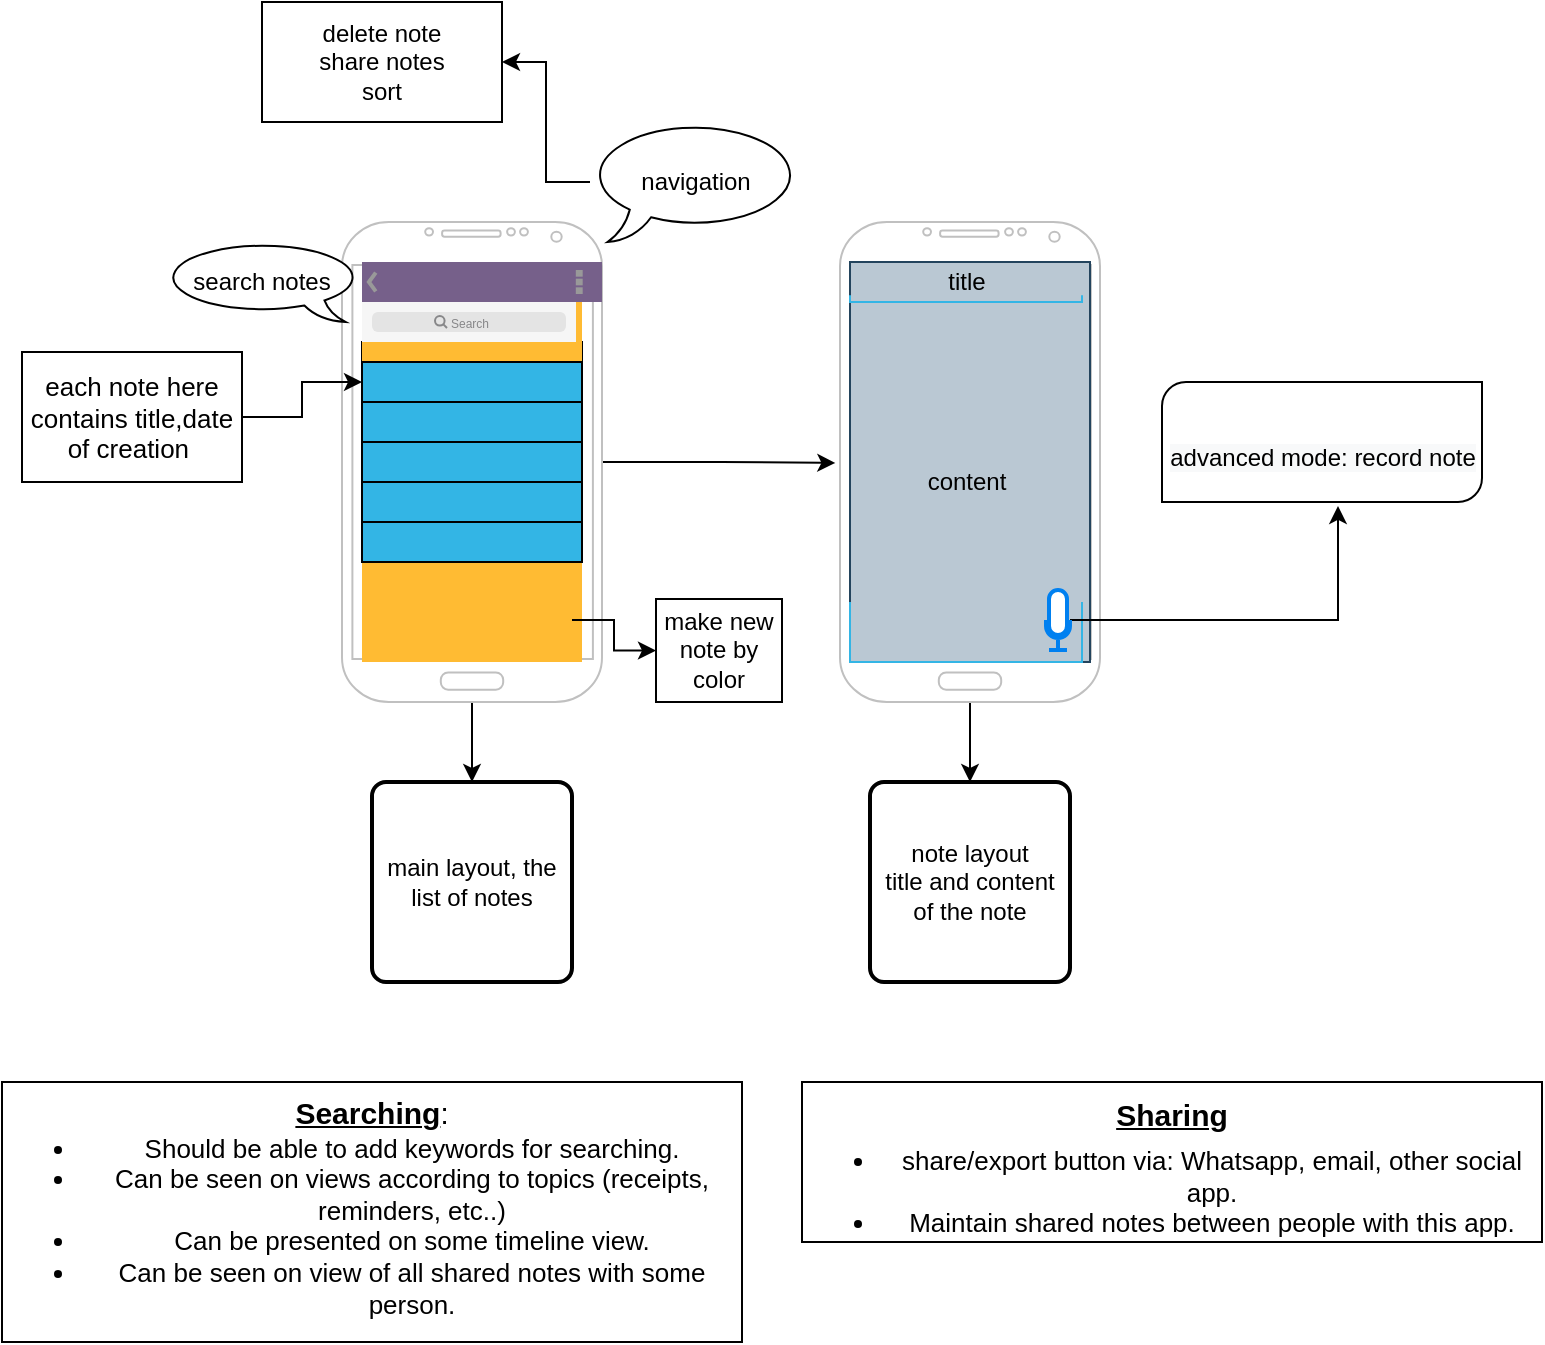 <mxfile version="13.6.2" type="github">
  <diagram id="NjkErYbUsRQ1AUJ4HnzR" name="Page-1">
    <mxGraphModel dx="677" dy="363" grid="1" gridSize="10" guides="1" tooltips="1" connect="1" arrows="1" fold="1" page="1" pageScale="1" pageWidth="827" pageHeight="1169" background="#ffffff" math="0" shadow="0">
      <root>
        <mxCell id="0" />
        <mxCell id="1" parent="0" />
        <mxCell id="agwDChlDLnxI1bS5gnW9-53" style="edgeStyle=orthogonalEdgeStyle;rounded=0;orthogonalLoop=1;jettySize=auto;html=1;entryX=-0.018;entryY=0.502;entryDx=0;entryDy=0;entryPerimeter=0;" parent="1" source="agwDChlDLnxI1bS5gnW9-20" target="agwDChlDLnxI1bS5gnW9-22" edge="1">
          <mxGeometry relative="1" as="geometry" />
        </mxCell>
        <mxCell id="agwDChlDLnxI1bS5gnW9-54" style="edgeStyle=orthogonalEdgeStyle;rounded=0;orthogonalLoop=1;jettySize=auto;html=1;" parent="1" source="agwDChlDLnxI1bS5gnW9-20" target="agwDChlDLnxI1bS5gnW9-55" edge="1">
          <mxGeometry relative="1" as="geometry">
            <mxPoint x="255" y="440" as="targetPoint" />
          </mxGeometry>
        </mxCell>
        <mxCell id="agwDChlDLnxI1bS5gnW9-20" value="" style="verticalLabelPosition=bottom;verticalAlign=top;html=1;shadow=0;dashed=0;strokeWidth=1;shape=mxgraph.android.phone2;strokeColor=#c0c0c0;" parent="1" vertex="1">
          <mxGeometry x="190" y="140" width="130" height="240" as="geometry" />
        </mxCell>
        <mxCell id="agwDChlDLnxI1bS5gnW9-57" style="edgeStyle=orthogonalEdgeStyle;rounded=0;orthogonalLoop=1;jettySize=auto;html=1;" parent="1" source="agwDChlDLnxI1bS5gnW9-22" target="agwDChlDLnxI1bS5gnW9-56" edge="1">
          <mxGeometry relative="1" as="geometry" />
        </mxCell>
        <mxCell id="agwDChlDLnxI1bS5gnW9-22" value="" style="verticalLabelPosition=bottom;verticalAlign=top;html=1;shadow=0;dashed=0;strokeWidth=1;shape=mxgraph.android.phone2;strokeColor=#c0c0c0;" parent="1" vertex="1">
          <mxGeometry x="439" y="140" width="130" height="240" as="geometry" />
        </mxCell>
        <mxCell id="agwDChlDLnxI1bS5gnW9-35" value="" style="strokeWidth=1;html=1;shadow=0;dashed=0;shape=mxgraph.android.action_bar;fillColor=#76608a;strokeColor=#432D57;strokeWidth=2;fontColor=#ffffff;" parent="1" vertex="1">
          <mxGeometry x="200" y="160" width="120" height="20" as="geometry" />
        </mxCell>
        <mxCell id="r0jqw6cAFXToY9zP-WhT-2" style="edgeStyle=orthogonalEdgeStyle;rounded=0;orthogonalLoop=1;jettySize=auto;html=1;entryX=1;entryY=0.5;entryDx=0;entryDy=0;" parent="1" source="agwDChlDLnxI1bS5gnW9-32" target="r0jqw6cAFXToY9zP-WhT-1" edge="1">
          <mxGeometry relative="1" as="geometry">
            <mxPoint x="140" y="60" as="targetPoint" />
          </mxGeometry>
        </mxCell>
        <mxCell id="agwDChlDLnxI1bS5gnW9-32" value="navigation" style="whiteSpace=wrap;html=1;shape=mxgraph.basic.oval_callout;direction=east;flipV=0;flipH=0;" parent="1" vertex="1">
          <mxGeometry x="314" y="90" width="106" height="60" as="geometry" />
        </mxCell>
        <mxCell id="agwDChlDLnxI1bS5gnW9-38" value="" style="verticalLabelPosition=bottom;verticalAlign=top;html=1;shadow=0;dashed=0;strokeWidth=1;shape=rect;fillColor=#33b5e5;" parent="1" vertex="1">
          <mxGeometry x="200" y="200" width="110" height="20" as="geometry" />
        </mxCell>
        <mxCell id="agwDChlDLnxI1bS5gnW9-39" value="" style="verticalLabelPosition=bottom;verticalAlign=top;html=1;shadow=0;dashed=0;strokeWidth=1;shape=rect;fillColor=#33b5e5;" parent="1" vertex="1">
          <mxGeometry x="200" y="220" width="110" height="20" as="geometry" />
        </mxCell>
        <mxCell id="agwDChlDLnxI1bS5gnW9-46" value="" style="verticalLabelPosition=bottom;verticalAlign=top;html=1;shadow=0;dashed=0;strokeWidth=1;strokeColor=none;shape=rect;fillColor=#ffbb33;" parent="1" vertex="1">
          <mxGeometry x="200" y="180" width="110" height="180" as="geometry" />
        </mxCell>
        <mxCell id="agwDChlDLnxI1bS5gnW9-48" value="" style="verticalLabelPosition=bottom;verticalAlign=top;html=1;shadow=0;dashed=0;strokeWidth=1;shape=rect;fillColor=#33b5e5;" parent="1" vertex="1">
          <mxGeometry x="200" y="250" width="110" height="20" as="geometry" />
        </mxCell>
        <mxCell id="agwDChlDLnxI1bS5gnW9-41" value="" style="verticalLabelPosition=bottom;verticalAlign=top;html=1;shadow=0;dashed=0;strokeWidth=1;shape=rect;fillColor=#33b5e5;" parent="1" vertex="1">
          <mxGeometry x="200" y="290" width="110" height="20" as="geometry" />
        </mxCell>
        <mxCell id="agwDChlDLnxI1bS5gnW9-40" value="" style="verticalLabelPosition=bottom;verticalAlign=top;html=1;shadow=0;dashed=0;strokeWidth=1;shape=rect;fillColor=#33b5e5;" parent="1" vertex="1">
          <mxGeometry x="200" y="270" width="110" height="20" as="geometry" />
        </mxCell>
        <mxCell id="agwDChlDLnxI1bS5gnW9-49" value="" style="verticalLabelPosition=bottom;verticalAlign=top;html=1;shadow=0;dashed=0;strokeWidth=1;strokeColor=#23445d;shape=rect;fillColor=#bac8d3;" parent="1" vertex="1">
          <mxGeometry x="444" y="160" width="120" height="200" as="geometry" />
        </mxCell>
        <mxCell id="agwDChlDLnxI1bS5gnW9-51" value="title" style="strokeWidth=1;html=1;shadow=0;dashed=0;shape=mxgraph.android.textfield;align=center;strokeColor=#33b5e5;pointerEvents=1" parent="1" vertex="1">
          <mxGeometry x="444" y="160" width="116" height="20" as="geometry" />
        </mxCell>
        <mxCell id="agwDChlDLnxI1bS5gnW9-52" value="content" style="strokeWidth=1;html=1;shadow=0;dashed=0;shape=mxgraph.android.textfield;align=center;strokeColor=#33b5e5;pointerEvents=1" parent="1" vertex="1">
          <mxGeometry x="444" y="180" width="116" height="180" as="geometry" />
        </mxCell>
        <mxCell id="agwDChlDLnxI1bS5gnW9-55" value="main layout, the list of notes&lt;span style=&quot;color: rgba(0 , 0 , 0 , 0) ; font-family: monospace ; font-size: 0px&quot;&gt;%3CmxGraphModel%3E%3Croot%3E%3CmxCell%20id%3D%220%22%2F%3E%3CmxCell%20id%3D%221%22%20parent%3D%220%22%2F%3E%3CmxCell%20id%3D%222%22%20value%3D%22title%22%20style%3D%22strokeWidth%3D1%3Bhtml%3D1%3Bshadow%3D0%3Bdashed%3D0%3Bshape%3Dmxgraph.android.textfield%3Balign%3Dcenter%3BstrokeColor%3D%2333b5e5%3BpointerEvents%3D1%22%20vertex%3D%221%22%20parent%3D%221%22%3E%3CmxGeometry%20x%3D%22444%22%20y%3D%22160%22%20width%3D%22116%22%20height%3D%2220%22%20as%3D%22geometry%22%2F%3E%3C%2FmxCell%3E%3C%2Froot%3E%3C%2FmxGraphModel%3E&lt;/span&gt;" style="rounded=1;whiteSpace=wrap;html=1;absoluteArcSize=1;arcSize=14;strokeWidth=2;" parent="1" vertex="1">
          <mxGeometry x="205" y="420" width="100" height="100" as="geometry" />
        </mxCell>
        <mxCell id="agwDChlDLnxI1bS5gnW9-56" value="note layout&lt;br&gt;title and content of the note" style="rounded=1;whiteSpace=wrap;html=1;absoluteArcSize=1;arcSize=14;strokeWidth=2;" parent="1" vertex="1">
          <mxGeometry x="454" y="420" width="100" height="100" as="geometry" />
        </mxCell>
        <mxCell id="r0jqw6cAFXToY9zP-WhT-1" value="delete note&lt;br&gt;share notes&lt;br&gt;sort" style="rounded=0;whiteSpace=wrap;html=1;" parent="1" vertex="1">
          <mxGeometry x="150" y="30" width="120" height="60" as="geometry" />
        </mxCell>
        <mxCell id="r0jqw6cAFXToY9zP-WhT-5" style="edgeStyle=orthogonalEdgeStyle;rounded=0;orthogonalLoop=1;jettySize=auto;html=1;" parent="1" source="r0jqw6cAFXToY9zP-WhT-4" target="r0jqw6cAFXToY9zP-WhT-6" edge="1">
          <mxGeometry relative="1" as="geometry">
            <mxPoint x="350" y="339" as="targetPoint" />
          </mxGeometry>
        </mxCell>
        <mxCell id="r0jqw6cAFXToY9zP-WhT-4" value="" style="shape=image;html=1;verticalAlign=top;verticalLabelPosition=bottom;labelBackgroundColor=#ffffff;imageAspect=0;aspect=fixed;image=https://cdn4.iconfinder.com/data/icons/ionicons/512/icon-plus-circled-128.png" parent="1" vertex="1">
          <mxGeometry x="287" y="330" width="18" height="18" as="geometry" />
        </mxCell>
        <mxCell id="r0jqw6cAFXToY9zP-WhT-6" value="make new note by color" style="rounded=0;whiteSpace=wrap;html=1;" parent="1" vertex="1">
          <mxGeometry x="347" y="328.5" width="63" height="51.5" as="geometry" />
        </mxCell>
        <mxCell id="r0jqw6cAFXToY9zP-WhT-9" value="" style="verticalLabelPosition=bottom;verticalAlign=top;html=1;shadow=0;dashed=0;strokeWidth=1;shape=rect;fillColor=#33b5e5;" parent="1" vertex="1">
          <mxGeometry x="200" y="210" width="110" height="20" as="geometry" />
        </mxCell>
        <mxCell id="r0jqw6cAFXToY9zP-WhT-10" value="" style="verticalLabelPosition=bottom;verticalAlign=top;html=1;shadow=0;dashed=0;strokeWidth=1;shape=rect;fillColor=#33b5e5;" parent="1" vertex="1">
          <mxGeometry x="200" y="230" width="110" height="20" as="geometry" />
        </mxCell>
        <mxCell id="r0jqw6cAFXToY9zP-WhT-11" value="" style="shape=rect;fillColor=#F6F6F6;strokeColor=none;" parent="1" vertex="1">
          <mxGeometry x="200" y="180" width="107" height="20" as="geometry" />
        </mxCell>
        <mxCell id="r0jqw6cAFXToY9zP-WhT-12" value="" style="html=1;strokeWidth=1;shadow=0;dashed=0;shape=mxgraph.ios7ui.marginRect;rx=3;ry=3;rectMargin=5;fillColor=#E4E4E4;strokeColor=none;" parent="r0jqw6cAFXToY9zP-WhT-11" vertex="1">
          <mxGeometry width="107" height="20" as="geometry" />
        </mxCell>
        <mxCell id="r0jqw6cAFXToY9zP-WhT-13" value="Search" style="shape=mxgraph.ios7.icons.looking_glass;strokeColor=#878789;fillColor=none;fontColor=#878789;labelPosition=right;verticalLabelPosition=middle;align=left;verticalAlign=middle;fontSize=6;fontStyle=0;spacingTop=2;" parent="r0jqw6cAFXToY9zP-WhT-11" vertex="1">
          <mxGeometry x="0.5" y="0.5" width="6" height="6" relative="1" as="geometry">
            <mxPoint x="-17" y="-3" as="offset" />
          </mxGeometry>
        </mxCell>
        <mxCell id="r0jqw6cAFXToY9zP-WhT-14" value="search notes" style="whiteSpace=wrap;html=1;shape=mxgraph.basic.oval_callout;flipH=1;" parent="1" vertex="1">
          <mxGeometry x="100" y="150" width="100" height="40" as="geometry" />
        </mxCell>
        <mxCell id="SkP61d3j4Szip7MxTRDZ-2" style="edgeStyle=orthogonalEdgeStyle;rounded=0;orthogonalLoop=1;jettySize=auto;html=1;entryX=0;entryY=0.5;entryDx=0;entryDy=0;" edge="1" parent="1" source="SkP61d3j4Szip7MxTRDZ-1" target="r0jqw6cAFXToY9zP-WhT-9">
          <mxGeometry relative="1" as="geometry" />
        </mxCell>
        <mxCell id="SkP61d3j4Szip7MxTRDZ-1" value="&lt;font style=&quot;font-size: 13px;&quot;&gt;each note here contains title,date of creation&amp;nbsp;&lt;/font&gt;" style="whiteSpace=wrap;html=1;fontSize=13;" vertex="1" parent="1">
          <mxGeometry x="30" y="205" width="110" height="65" as="geometry" />
        </mxCell>
        <mxCell id="SkP61d3j4Szip7MxTRDZ-3" value="&lt;p style=&quot;line-height: 0%&quot;&gt;&lt;font&gt;&lt;b&gt;&lt;span id=&quot;docs-internal-guid-186fe6b0-7fff-39bf-70c1-9775244f2e05&quot;&gt;&lt;span style=&quot;font-family: &amp;#34;arial&amp;#34; ; background-color: transparent ; vertical-align: baseline&quot;&gt;&lt;font size=&quot;1&quot;&gt;&lt;u style=&quot;font-size: 15px&quot;&gt;Sharing&lt;/u&gt;&lt;/font&gt;&lt;/span&gt;&lt;/span&gt;&lt;br&gt;&lt;/b&gt;&lt;br&gt;&lt;/font&gt;&lt;/p&gt;&lt;ul style=&quot;font-size: 13px&quot;&gt;&lt;li&gt;&lt;b style=&quot;font-weight: normal&quot; id=&quot;docs-internal-guid-8dd31e9a-7fff-d90e-800a-9b9dc38ee57b&quot;&gt;&lt;span style=&quot;font-family: &amp;#34;arial&amp;#34; ; color: rgb(0 , 0 , 0) ; background-color: transparent ; font-weight: 400 ; font-style: normal ; font-variant: normal ; text-decoration: none ; vertical-align: baseline ; line-height: 110%&quot;&gt;&lt;font style=&quot;font-size: 13px&quot;&gt;share/export button via: Whatsapp, email, other social app.&lt;/font&gt;&lt;/span&gt;&lt;/b&gt;&lt;/li&gt;&lt;li&gt;&lt;b style=&quot;font-weight: normal&quot; id=&quot;docs-internal-guid-8dd31e9a-7fff-d90e-800a-9b9dc38ee57b&quot;&gt;&lt;span id=&quot;docs-internal-guid-8dd31e9a-7fff-d90e-800a-9b9dc38ee57b&quot; style=&quot;background-color: transparent ; font-family: &amp;#34;arial&amp;#34;&quot;&gt;&lt;span style=&quot;background-color: transparent ; vertical-align: baseline&quot;&gt;&lt;span id=&quot;docs-internal-guid-60f9970b-7fff-8285-9fbf-e5e140962f88&quot;&gt;&lt;span style=&quot;background-color: transparent ; vertical-align: baseline&quot;&gt;&lt;font style=&quot;font-size: 13px&quot;&gt;Maintain shared notes between people with this app.&lt;/font&gt;&lt;/span&gt;&lt;/span&gt;&lt;/span&gt;&lt;/span&gt;&lt;/b&gt;&lt;/li&gt;&lt;/ul&gt;&lt;b style=&quot;font-weight: normal ; font-size: 13px&quot; id=&quot;docs-internal-guid-8dd31e9a-7fff-d90e-800a-9b9dc38ee57b&quot;&gt;&lt;span style=&quot;font-family: &amp;#34;arial&amp;#34; ; color: rgb(0 , 0 , 0) ; background-color: transparent ; font-weight: 400 ; font-style: normal ; font-variant: normal ; text-decoration: none ; vertical-align: baseline ; line-height: 0%&quot;&gt;&lt;br&gt;&lt;/span&gt;&lt;/b&gt;&lt;p&gt;&lt;/p&gt;" style="rounded=0;whiteSpace=wrap;html=1;fontSize=10;verticalAlign=top;" vertex="1" parent="1">
          <mxGeometry x="420" y="570" width="370" height="80" as="geometry" />
        </mxCell>
        <mxCell id="SkP61d3j4Szip7MxTRDZ-4" value="&lt;span id=&quot;docs-internal-guid-595ca776-7fff-b3e1-3534-a1a21ad9c739&quot; style=&quot;font-size: 13px&quot;&gt;&lt;span style=&quot;background-color: transparent ; font-family: &amp;#34;arial&amp;#34; ; vertical-align: baseline&quot;&gt;&lt;u&gt;&lt;b&gt;&lt;font style=&quot;font-size: 15px&quot;&gt;Searching&lt;/font&gt;&lt;/b&gt;&lt;/u&gt;&lt;/span&gt;&lt;span style=&quot;background-color: transparent ; font-family: &amp;#34;arial&amp;#34; ; font-size: 11pt ; vertical-align: baseline&quot;&gt;:&lt;/span&gt;&lt;br&gt;&lt;ul style=&quot;margin-top: 0 ; margin-bottom: 0&quot;&gt;&lt;li&gt;&lt;span id=&quot;docs-internal-guid-595ca776-7fff-b3e1-3534-a1a21ad9c739&quot;&gt;&lt;span style=&quot;background-color: transparent ; font-family: &amp;#34;arial&amp;#34;&quot;&gt;Should be able to add keywords for searching.&lt;/span&gt;&lt;/span&gt;&lt;/li&gt;&lt;li&gt;&lt;span id=&quot;docs-internal-guid-595ca776-7fff-b3e1-3534-a1a21ad9c739&quot;&gt;&lt;span style=&quot;background-color: transparent ; font-family: &amp;#34;arial&amp;#34;&quot;&gt;Can be seen on views according to topics (receipts, reminders, etc..)&lt;/span&gt;&lt;/span&gt;&lt;/li&gt;&lt;li&gt;&lt;span style=&quot;background-color: transparent ; font-family: &amp;#34;arial&amp;#34;&quot;&gt;Can be presented on some timeline view.&lt;/span&gt;&lt;br&gt;&lt;/li&gt;&lt;li&gt;&lt;span style=&quot;background-color: transparent ; font-family: &amp;#34;arial&amp;#34;&quot;&gt;Can be seen on view of all shared notes with some person.&lt;/span&gt;&lt;br&gt;&lt;/li&gt;&lt;/ul&gt;&lt;/span&gt;" style="rounded=0;whiteSpace=wrap;html=1;fontSize=10;horizontal=1;verticalAlign=top;" vertex="1" parent="1">
          <mxGeometry x="20" y="570" width="370" height="130" as="geometry" />
        </mxCell>
        <mxCell id="SkP61d3j4Szip7MxTRDZ-6" style="edgeStyle=orthogonalEdgeStyle;rounded=0;orthogonalLoop=1;jettySize=auto;html=1;fontSize=10;entryX=0.55;entryY=1.033;entryDx=0;entryDy=0;entryPerimeter=0;" edge="1" parent="1" source="SkP61d3j4Szip7MxTRDZ-5" target="SkP61d3j4Szip7MxTRDZ-8">
          <mxGeometry relative="1" as="geometry">
            <mxPoint x="665" y="290" as="targetPoint" />
          </mxGeometry>
        </mxCell>
        <mxCell id="SkP61d3j4Szip7MxTRDZ-5" value="" style="html=1;verticalLabelPosition=bottom;align=center;labelBackgroundColor=#ffffff;verticalAlign=top;strokeWidth=2;strokeColor=#0080F0;shadow=0;dashed=0;shape=mxgraph.ios7.icons.microphone;fontSize=10;" vertex="1" parent="1">
          <mxGeometry x="542" y="324" width="12" height="30" as="geometry" />
        </mxCell>
        <mxCell id="SkP61d3j4Szip7MxTRDZ-8" value="&#xa;&#xa;&lt;span style=&quot;color: rgb(0, 0, 0); font-family: helvetica; font-size: 12px; font-style: normal; font-weight: 400; letter-spacing: normal; text-align: center; text-indent: 0px; text-transform: none; word-spacing: 0px; background-color: rgb(248, 249, 250); display: inline; float: none;&quot;&gt;advanced mode: record note&lt;/span&gt;&#xa;&#xa;" style="verticalLabelPosition=middle;verticalAlign=top;html=1;shape=mxgraph.basic.diag_round_rect;dx=6;fontSize=10;align=center;labelPosition=center;" vertex="1" parent="1">
          <mxGeometry x="600" y="220" width="160" height="60" as="geometry" />
        </mxCell>
      </root>
    </mxGraphModel>
  </diagram>
</mxfile>
